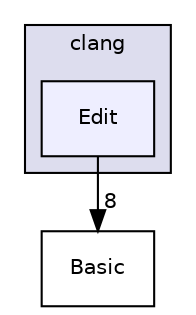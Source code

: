 digraph "include/clang/Edit" {
  bgcolor=transparent;
  compound=true
  node [ fontsize="10", fontname="Helvetica"];
  edge [ labelfontsize="10", labelfontname="Helvetica"];
  subgraph clusterdir_7c3366c0dfc05dfe1380b9a1e2bf7190 {
    graph [ bgcolor="#ddddee", pencolor="black", label="clang" fontname="Helvetica", fontsize="10", URL="dir_7c3366c0dfc05dfe1380b9a1e2bf7190.html"]
  dir_0f30a8fe466e38e1872a19af375363a5 [shape=box, label="Edit", style="filled", fillcolor="#eeeeff", pencolor="black", URL="dir_0f30a8fe466e38e1872a19af375363a5.html"];
  }
  dir_a004adf44f176e430fc6c2b869b0fb57 [shape=box label="Basic" URL="dir_a004adf44f176e430fc6c2b869b0fb57.html"];
  dir_0f30a8fe466e38e1872a19af375363a5->dir_a004adf44f176e430fc6c2b869b0fb57 [headlabel="8", labeldistance=1.5 headhref="dir_000078_000014.html"];
}
